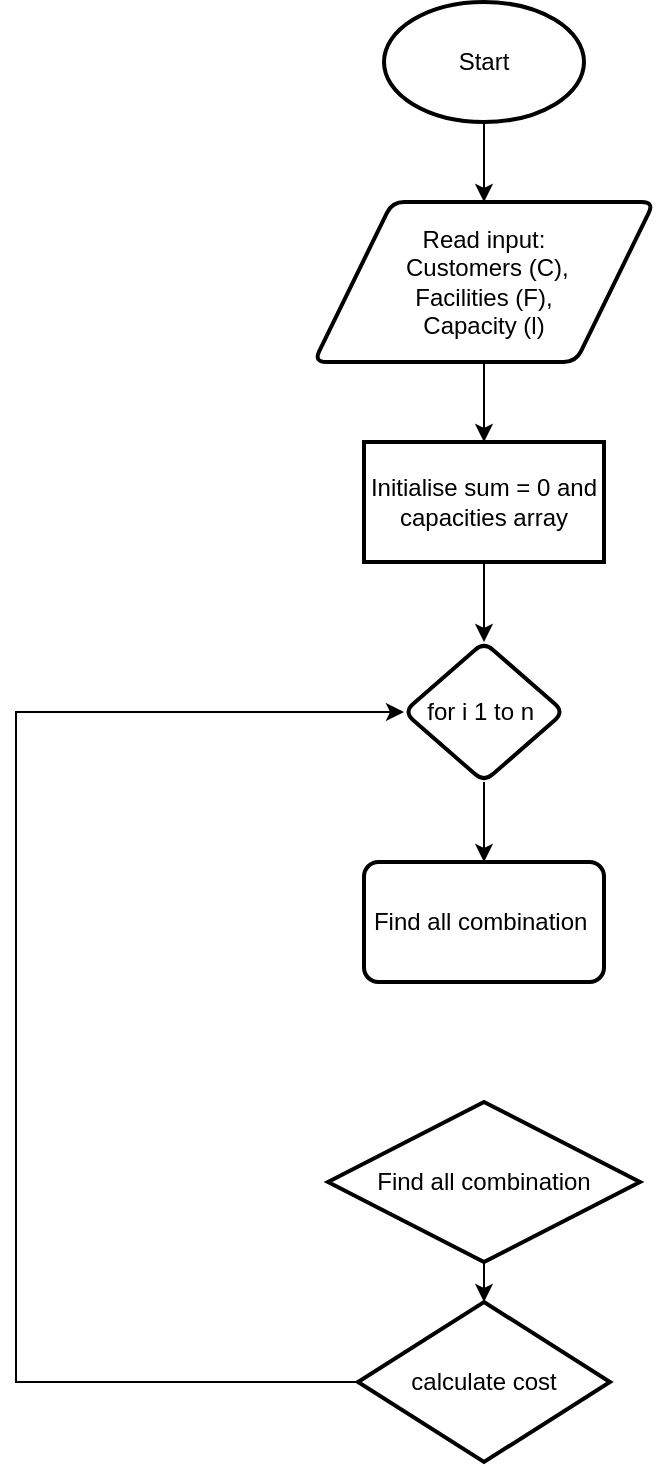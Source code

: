 <mxfile version="21.2.1" type="github">
  <diagram name="Page-1" id="MrB3tT6Q3w3SURRuZl4t">
    <mxGraphModel dx="954" dy="648" grid="1" gridSize="10" guides="1" tooltips="1" connect="1" arrows="1" fold="1" page="1" pageScale="1" pageWidth="827" pageHeight="1169" math="0" shadow="0">
      <root>
        <mxCell id="0" />
        <mxCell id="1" parent="0" />
        <mxCell id="IcADXfe-ref4CnANJoOn-5" value="Start" style="strokeWidth=2;html=1;shape=mxgraph.flowchart.start_1;whiteSpace=wrap;" vertex="1" parent="1">
          <mxGeometry x="314" y="120" width="100" height="60" as="geometry" />
        </mxCell>
        <mxCell id="IcADXfe-ref4CnANJoOn-27" value="" style="edgeStyle=orthogonalEdgeStyle;rounded=0;orthogonalLoop=1;jettySize=auto;html=1;" edge="1" parent="1" source="IcADXfe-ref4CnANJoOn-6" target="IcADXfe-ref4CnANJoOn-19">
          <mxGeometry relative="1" as="geometry" />
        </mxCell>
        <mxCell id="IcADXfe-ref4CnANJoOn-6" value=" Initialise sum = 0 and capacities array" style="whiteSpace=wrap;html=1;strokeWidth=2;" vertex="1" parent="1">
          <mxGeometry x="304" y="340" width="120" height="60" as="geometry" />
        </mxCell>
        <mxCell id="IcADXfe-ref4CnANJoOn-9" value="" style="edgeStyle=orthogonalEdgeStyle;rounded=0;orthogonalLoop=1;jettySize=auto;html=1;" edge="1" parent="1" source="IcADXfe-ref4CnANJoOn-5" target="IcADXfe-ref4CnANJoOn-8">
          <mxGeometry relative="1" as="geometry">
            <mxPoint x="364" y="180" as="sourcePoint" />
            <mxPoint x="364" y="460" as="targetPoint" />
          </mxGeometry>
        </mxCell>
        <mxCell id="IcADXfe-ref4CnANJoOn-26" value="" style="edgeStyle=orthogonalEdgeStyle;rounded=0;orthogonalLoop=1;jettySize=auto;html=1;" edge="1" parent="1" source="IcADXfe-ref4CnANJoOn-8" target="IcADXfe-ref4CnANJoOn-6">
          <mxGeometry relative="1" as="geometry" />
        </mxCell>
        <mxCell id="IcADXfe-ref4CnANJoOn-8" value=" Read input:&lt;br&gt;&amp;nbsp;Customers (C), &lt;br&gt;Facilities (F), &lt;br&gt;Capacity (l) " style="shape=parallelogram;html=1;strokeWidth=2;perimeter=parallelogramPerimeter;whiteSpace=wrap;rounded=1;arcSize=12;size=0.23;" vertex="1" parent="1">
          <mxGeometry x="279" y="220" width="170" height="80" as="geometry" />
        </mxCell>
        <mxCell id="IcADXfe-ref4CnANJoOn-15" value="" style="edgeStyle=orthogonalEdgeStyle;rounded=0;orthogonalLoop=1;jettySize=auto;html=1;" edge="1" parent="1" source="IcADXfe-ref4CnANJoOn-12" target="IcADXfe-ref4CnANJoOn-14">
          <mxGeometry relative="1" as="geometry" />
        </mxCell>
        <mxCell id="IcADXfe-ref4CnANJoOn-12" value="Find all combination" style="rhombus;whiteSpace=wrap;html=1;strokeWidth=2;" vertex="1" parent="1">
          <mxGeometry x="286" y="670" width="156" height="80" as="geometry" />
        </mxCell>
        <mxCell id="IcADXfe-ref4CnANJoOn-23" style="edgeStyle=orthogonalEdgeStyle;rounded=0;orthogonalLoop=1;jettySize=auto;html=1;exitX=0;exitY=0.5;exitDx=0;exitDy=0;entryX=0;entryY=0.5;entryDx=0;entryDy=0;" edge="1" parent="1" source="IcADXfe-ref4CnANJoOn-14" target="IcADXfe-ref4CnANJoOn-19">
          <mxGeometry relative="1" as="geometry">
            <mxPoint x="130" y="770" as="targetPoint" />
            <Array as="points">
              <mxPoint x="130" y="810" />
              <mxPoint x="130" y="475" />
            </Array>
          </mxGeometry>
        </mxCell>
        <mxCell id="IcADXfe-ref4CnANJoOn-14" value="calculate cost" style="rhombus;whiteSpace=wrap;html=1;strokeWidth=2;" vertex="1" parent="1">
          <mxGeometry x="301" y="770" width="126" height="80" as="geometry" />
        </mxCell>
        <mxCell id="IcADXfe-ref4CnANJoOn-29" value="" style="edgeStyle=orthogonalEdgeStyle;rounded=0;orthogonalLoop=1;jettySize=auto;html=1;" edge="1" parent="1" source="IcADXfe-ref4CnANJoOn-19" target="IcADXfe-ref4CnANJoOn-28">
          <mxGeometry relative="1" as="geometry" />
        </mxCell>
        <mxCell id="IcADXfe-ref4CnANJoOn-19" value="for i 1 to n&amp;nbsp;" style="rhombus;whiteSpace=wrap;html=1;strokeWidth=2;rounded=1;arcSize=12;" vertex="1" parent="1">
          <mxGeometry x="324" y="440" width="80" height="70" as="geometry" />
        </mxCell>
        <mxCell id="IcADXfe-ref4CnANJoOn-28" value="Find all combination&amp;nbsp;" style="whiteSpace=wrap;html=1;strokeWidth=2;rounded=1;arcSize=12;" vertex="1" parent="1">
          <mxGeometry x="304" y="550" width="120" height="60" as="geometry" />
        </mxCell>
      </root>
    </mxGraphModel>
  </diagram>
</mxfile>
